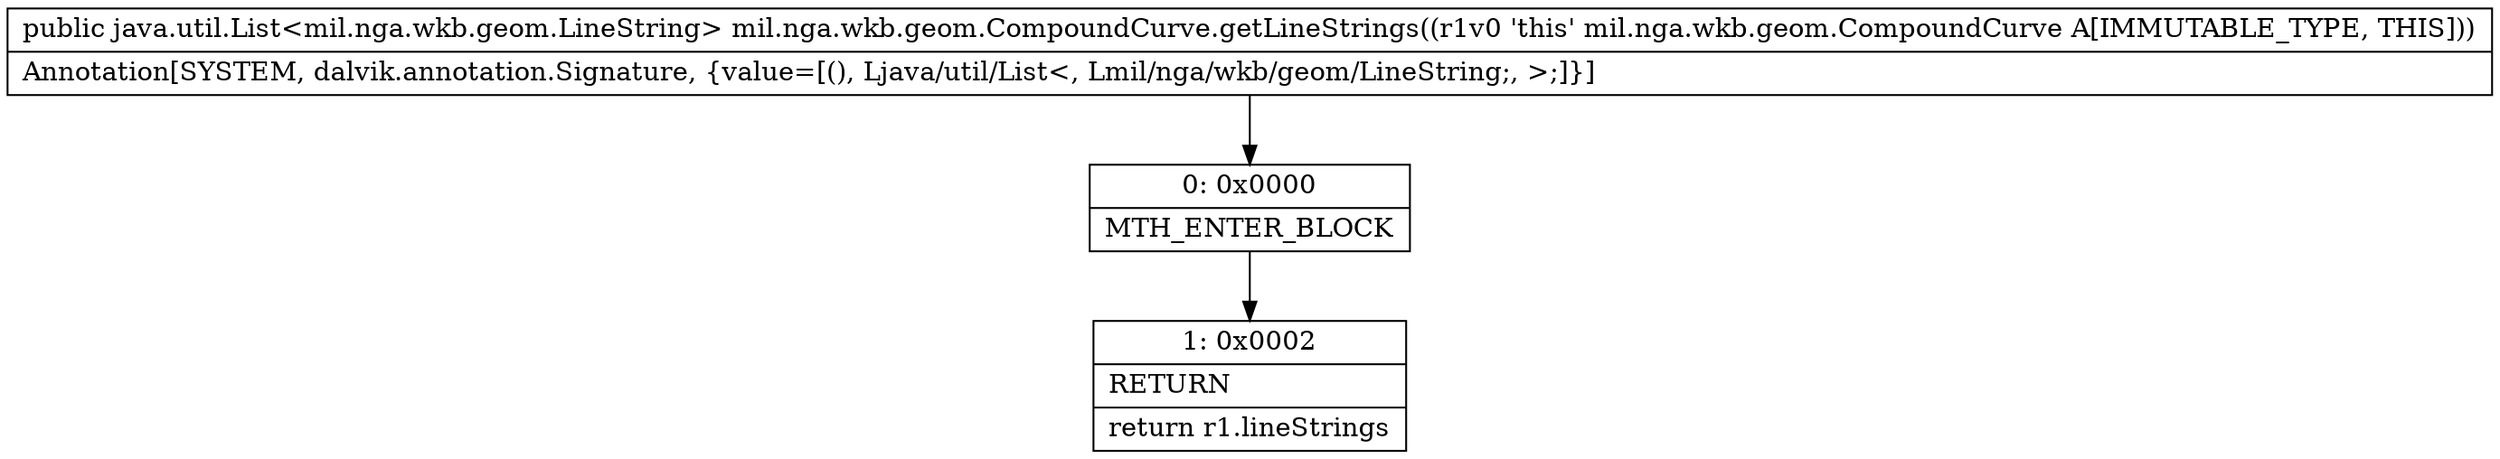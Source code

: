 digraph "CFG formil.nga.wkb.geom.CompoundCurve.getLineStrings()Ljava\/util\/List;" {
Node_0 [shape=record,label="{0\:\ 0x0000|MTH_ENTER_BLOCK\l}"];
Node_1 [shape=record,label="{1\:\ 0x0002|RETURN\l|return r1.lineStrings\l}"];
MethodNode[shape=record,label="{public java.util.List\<mil.nga.wkb.geom.LineString\> mil.nga.wkb.geom.CompoundCurve.getLineStrings((r1v0 'this' mil.nga.wkb.geom.CompoundCurve A[IMMUTABLE_TYPE, THIS]))  | Annotation[SYSTEM, dalvik.annotation.Signature, \{value=[(), Ljava\/util\/List\<, Lmil\/nga\/wkb\/geom\/LineString;, \>;]\}]\l}"];
MethodNode -> Node_0;
Node_0 -> Node_1;
}

